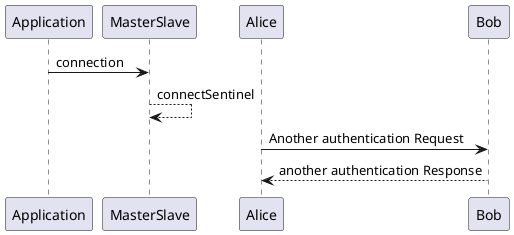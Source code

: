 @startuml
Application -> MasterSlave: connection
MasterSlave --> MasterSlave: connectSentinel

Alice -> Bob: Another authentication Request
Alice <-- Bob: another authentication Response
@enduml